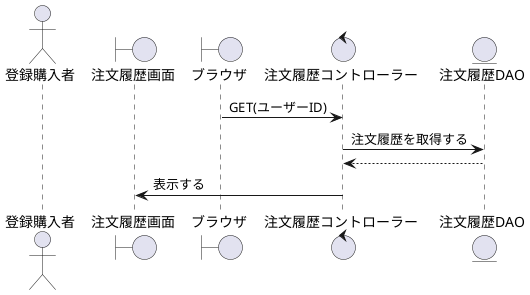 @startuml 注文履歴表を表示

actor    "登録購入者" as act
boundary "注文履歴画面" as order_history
boundary "ブラウザ" as brz
control  "注文履歴コントローラー" as order_history_c
entity   "注文履歴DAO" as order_history_dao

'-------------------------------------------------------------------------------------------

brz -> order_history_c : GET(ユーザーID)
order_history_c -> order_history_dao : 注文履歴を取得する
order_history_c <-- order_history_dao
order_history <- order_history_c : 表示する

@enduml
